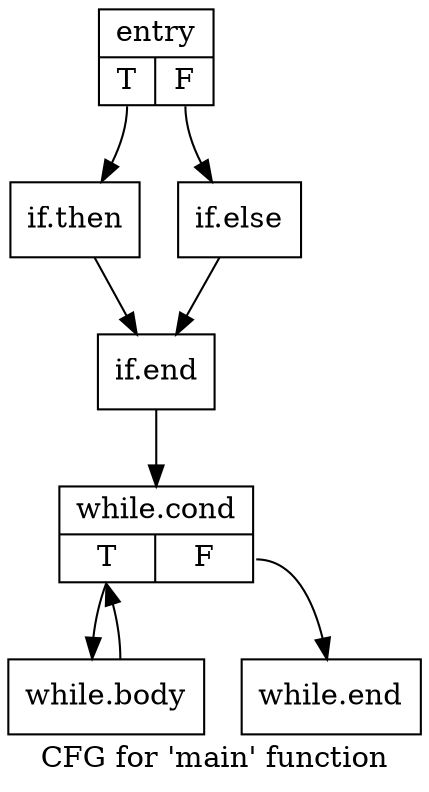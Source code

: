 digraph "CFG for 'main' function" {
	label="CFG for 'main' function";

	Node0xf86140 [shape=record,label="{entry|{<s0>T|<s1>F}}"];
	Node0xf86140:s0 -> Node0xf865d0;
	Node0xf86140:s1 -> Node0xf866a0;
	Node0xf865d0 [shape=record,label="{if.then}"];
	Node0xf865d0 -> Node0xf868c0;
	Node0xf866a0 [shape=record,label="{if.else}"];
	Node0xf866a0 -> Node0xf868c0;
	Node0xf868c0 [shape=record,label="{if.end}"];
	Node0xf868c0 -> Node0xf86c50;
	Node0xf86c50 [shape=record,label="{while.cond|{<s0>T|<s1>F}}"];
	Node0xf86c50:s0 -> Node0xf86dc0;
	Node0xf86c50:s1 -> Node0xf86ea0;
	Node0xf86dc0 [shape=record,label="{while.body}"];
	Node0xf86dc0 -> Node0xf86c50;
	Node0xf86ea0 [shape=record,label="{while.end}"];
}
